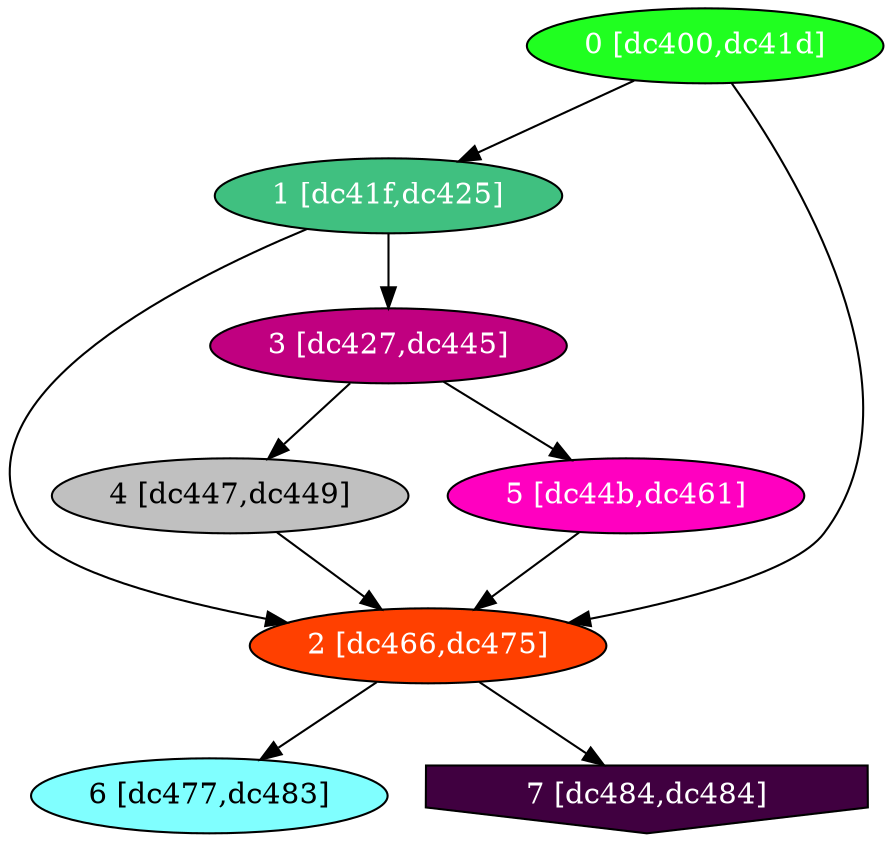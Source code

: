 diGraph libnss3{
	libnss3_0  [style=filled fillcolor="#20FF20" fontcolor="#ffffff" shape=oval label="0 [dc400,dc41d]"]
	libnss3_1  [style=filled fillcolor="#40C080" fontcolor="#ffffff" shape=oval label="1 [dc41f,dc425]"]
	libnss3_2  [style=filled fillcolor="#FF4000" fontcolor="#ffffff" shape=oval label="2 [dc466,dc475]"]
	libnss3_3  [style=filled fillcolor="#C00080" fontcolor="#ffffff" shape=oval label="3 [dc427,dc445]"]
	libnss3_4  [style=filled fillcolor="#C0C0C0" fontcolor="#000000" shape=oval label="4 [dc447,dc449]"]
	libnss3_5  [style=filled fillcolor="#FF00C0" fontcolor="#ffffff" shape=oval label="5 [dc44b,dc461]"]
	libnss3_6  [style=filled fillcolor="#80FFFF" fontcolor="#000000" shape=oval label="6 [dc477,dc483]"]
	libnss3_7  [style=filled fillcolor="#400040" fontcolor="#ffffff" shape=invhouse label="7 [dc484,dc484]"]

	libnss3_0 -> libnss3_1
	libnss3_0 -> libnss3_2
	libnss3_1 -> libnss3_2
	libnss3_1 -> libnss3_3
	libnss3_2 -> libnss3_6
	libnss3_2 -> libnss3_7
	libnss3_3 -> libnss3_4
	libnss3_3 -> libnss3_5
	libnss3_4 -> libnss3_2
	libnss3_5 -> libnss3_2
}